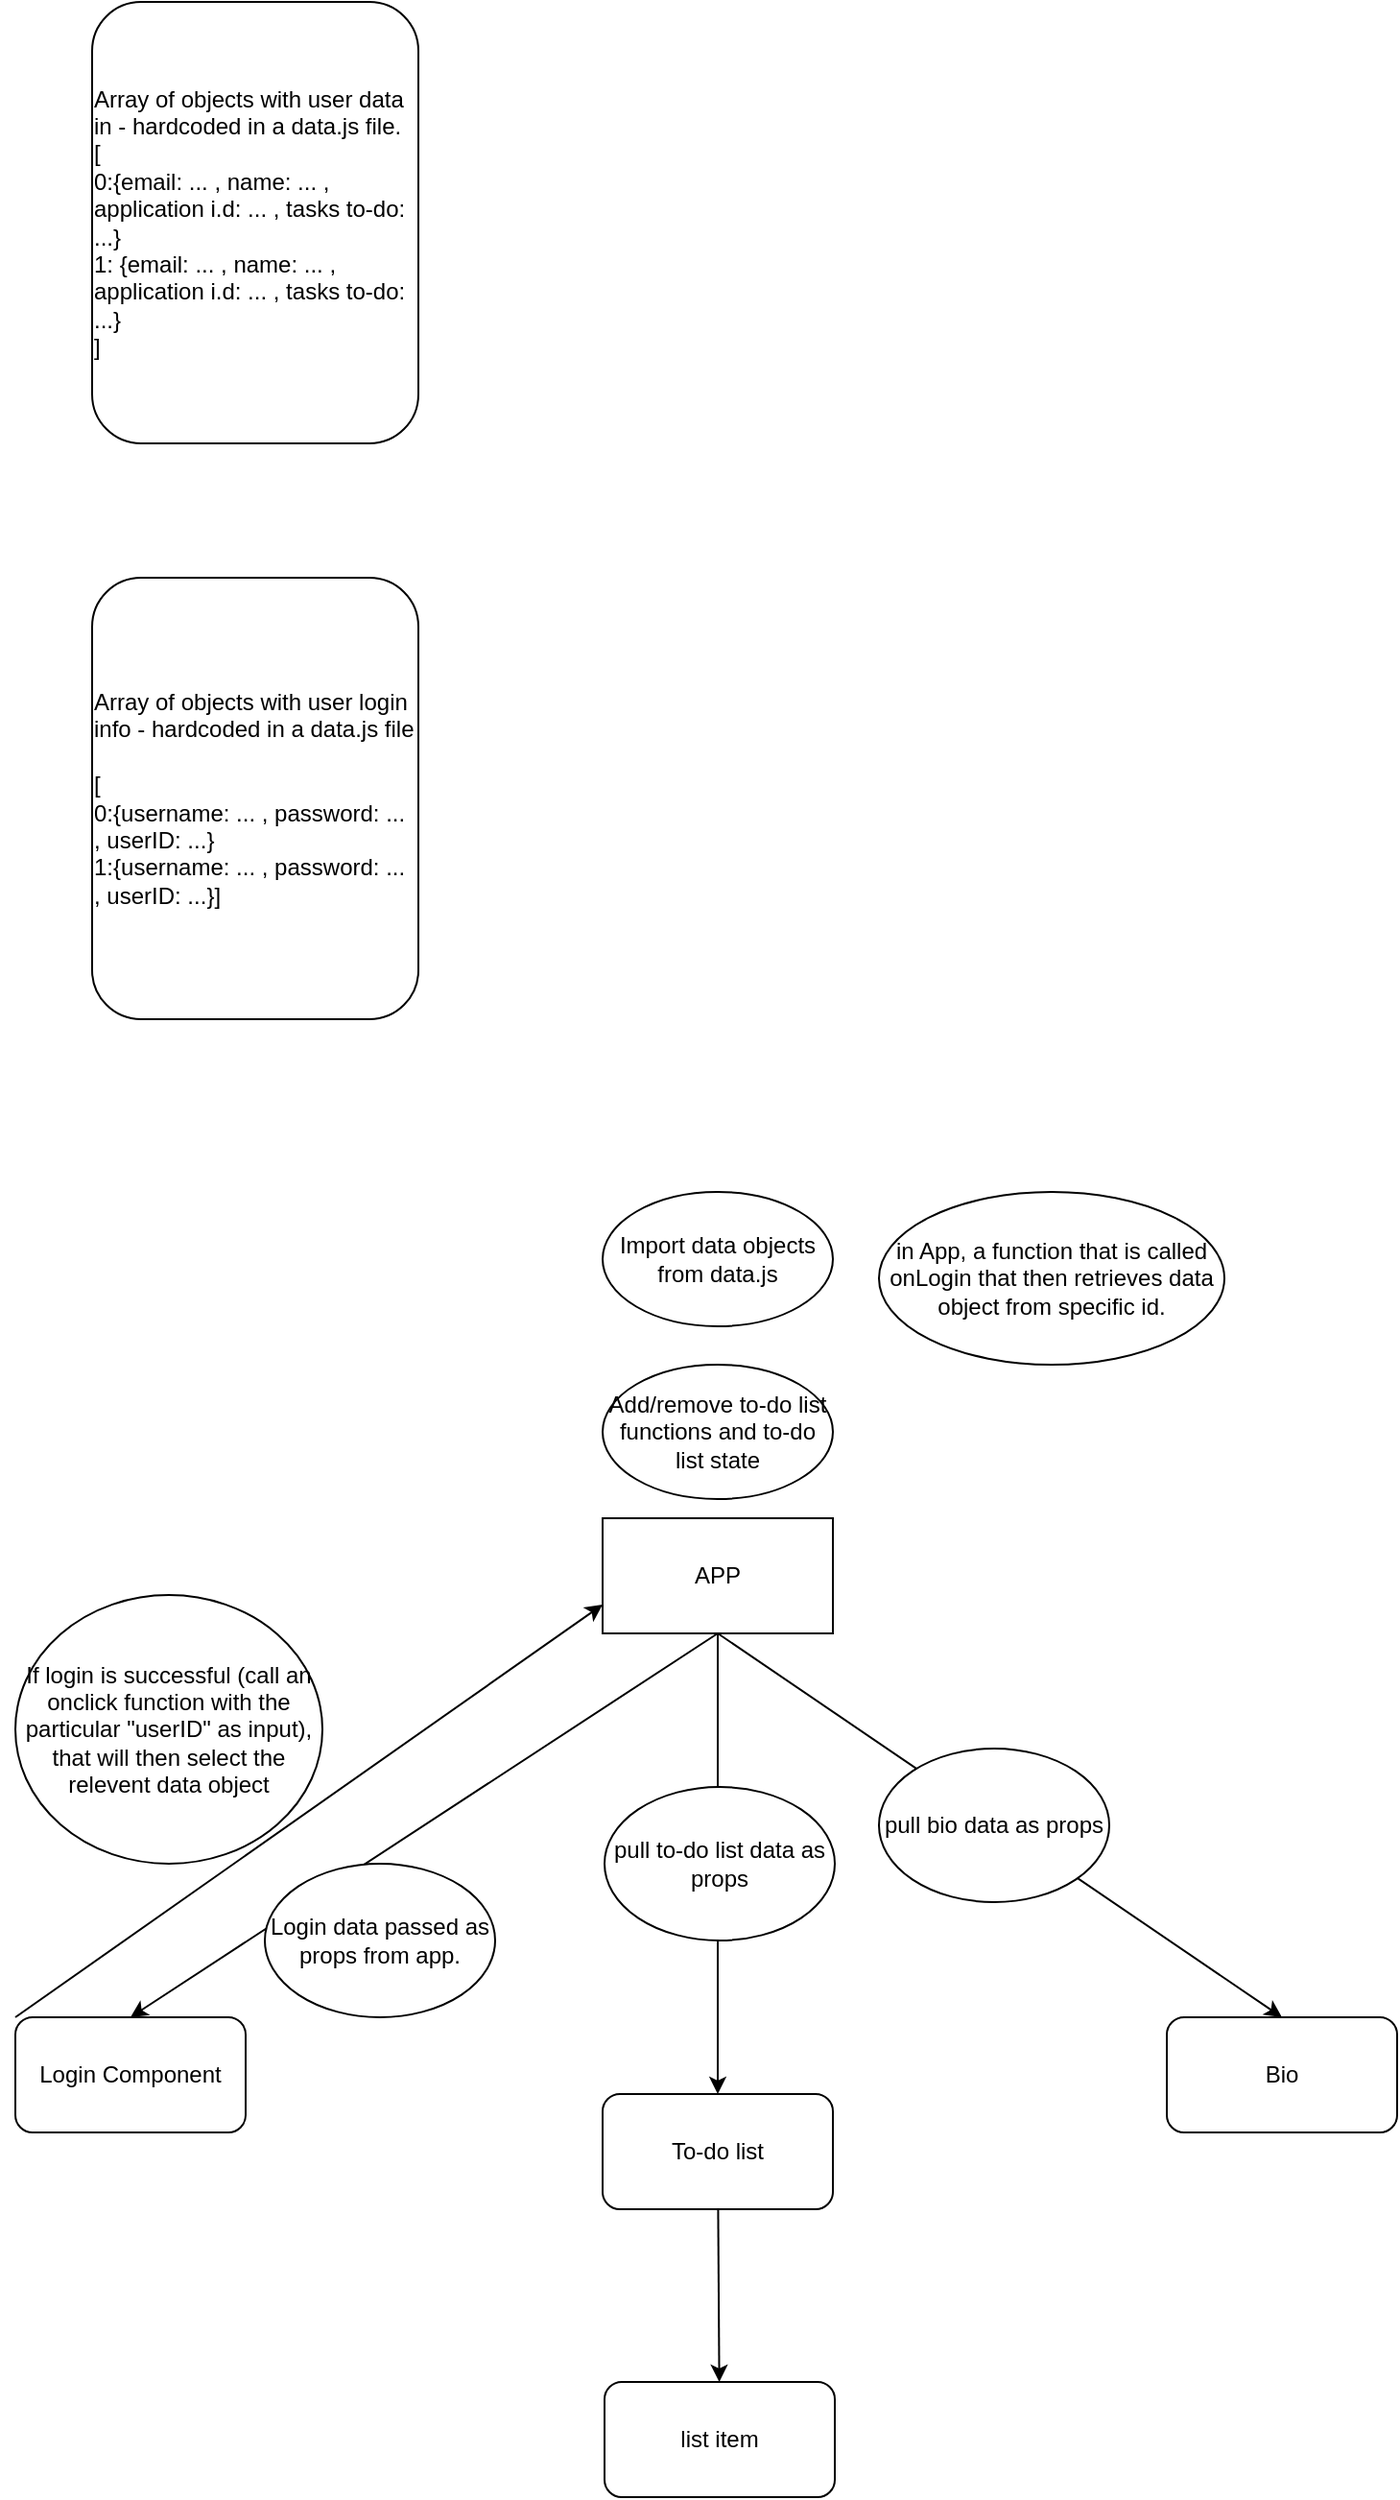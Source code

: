 <mxfile>
    <diagram id="-ic-HL-8TOg3OA7-1-rr" name="Page-1">
        <mxGraphModel dx="1939" dy="1888" grid="1" gridSize="10" guides="1" tooltips="1" connect="1" arrows="1" fold="1" page="1" pageScale="1" pageWidth="827" pageHeight="1169" math="0" shadow="0">
            <root>
                <mxCell id="0"/>
                <mxCell id="1" parent="0"/>
                <mxCell id="2" value="&lt;div style=&quot;text-align: left;&quot;&gt;&lt;span style=&quot;background-color: initial;&quot;&gt;Array of objects with user data in - hardcoded in a data.js file.&lt;/span&gt;&lt;/div&gt;&lt;div style=&quot;text-align: left;&quot;&gt;&lt;span style=&quot;background-color: initial;&quot;&gt;[&lt;/span&gt;&lt;/div&gt;&lt;div style=&quot;text-align: left;&quot;&gt;&lt;span style=&quot;background-color: initial;&quot;&gt;0:{email: ... , name: ... , application i.d: ... , tasks to-do: ...}&lt;/span&gt;&lt;/div&gt;&lt;div style=&quot;text-align: left;&quot;&gt;&lt;span style=&quot;background-color: initial;&quot;&gt;1:&amp;nbsp;&lt;/span&gt;&lt;span style=&quot;background-color: initial;&quot;&gt;{email: ... , name: ... , application i.d: ... , tasks to-do: ...}&lt;/span&gt;&lt;/div&gt;&lt;div style=&quot;text-align: left;&quot;&gt;&lt;span style=&quot;background-color: initial;&quot;&gt;]&lt;/span&gt;&lt;/div&gt;" style="rounded=1;whiteSpace=wrap;html=1;" vertex="1" parent="1">
                    <mxGeometry x="-740" y="-620" width="170" height="230" as="geometry"/>
                </mxCell>
                <mxCell id="3" value="APP" style="rounded=0;whiteSpace=wrap;html=1;" vertex="1" parent="1">
                    <mxGeometry x="-474" y="170" width="120" height="60" as="geometry"/>
                </mxCell>
                <mxCell id="4" value="" style="endArrow=classic;html=1;exitX=0.5;exitY=1;exitDx=0;exitDy=0;entryX=0.5;entryY=0;entryDx=0;entryDy=0;" edge="1" parent="1" source="3" target="10">
                    <mxGeometry width="50" height="50" relative="1" as="geometry">
                        <mxPoint x="-360" y="350" as="sourcePoint"/>
                        <mxPoint x="-300" y="300" as="targetPoint"/>
                    </mxGeometry>
                </mxCell>
                <mxCell id="7" value="Login Component" style="rounded=1;whiteSpace=wrap;html=1;" vertex="1" parent="1">
                    <mxGeometry x="-780" y="430" width="120" height="60" as="geometry"/>
                </mxCell>
                <mxCell id="8" value="" style="endArrow=classic;html=1;exitX=0.5;exitY=1;exitDx=0;exitDy=0;entryX=0.5;entryY=0;entryDx=0;entryDy=0;" edge="1" parent="1" source="3" target="7">
                    <mxGeometry width="50" height="50" relative="1" as="geometry">
                        <mxPoint x="-470" y="310" as="sourcePoint"/>
                        <mxPoint x="-420" y="260" as="targetPoint"/>
                    </mxGeometry>
                </mxCell>
                <mxCell id="9" value="Login data passed as props from app." style="ellipse;whiteSpace=wrap;html=1;" vertex="1" parent="1">
                    <mxGeometry x="-650" y="350" width="120" height="80" as="geometry"/>
                </mxCell>
                <mxCell id="14" style="edgeStyle=none;html=1;" edge="1" parent="1" source="10" target="12">
                    <mxGeometry relative="1" as="geometry"/>
                </mxCell>
                <mxCell id="10" value="To-do list" style="rounded=1;whiteSpace=wrap;html=1;" vertex="1" parent="1">
                    <mxGeometry x="-474" y="470" width="120" height="60" as="geometry"/>
                </mxCell>
                <mxCell id="12" value="list item" style="rounded=1;whiteSpace=wrap;html=1;" vertex="1" parent="1">
                    <mxGeometry x="-473" y="620" width="120" height="60" as="geometry"/>
                </mxCell>
                <mxCell id="15" value="Add/remove to-do list functions and to-do list state" style="ellipse;whiteSpace=wrap;html=1;" vertex="1" parent="1">
                    <mxGeometry x="-474" y="90" width="120" height="70" as="geometry"/>
                </mxCell>
                <mxCell id="16" value="Bio" style="rounded=1;whiteSpace=wrap;html=1;" vertex="1" parent="1">
                    <mxGeometry x="-180" y="430" width="120" height="60" as="geometry"/>
                </mxCell>
                <mxCell id="18" value="" style="endArrow=classic;html=1;exitX=0.5;exitY=1;exitDx=0;exitDy=0;entryX=0.5;entryY=0;entryDx=0;entryDy=0;" edge="1" parent="1" source="3" target="16">
                    <mxGeometry width="50" height="50" relative="1" as="geometry">
                        <mxPoint x="-340" y="290" as="sourcePoint"/>
                        <mxPoint x="-290" y="240" as="targetPoint"/>
                    </mxGeometry>
                </mxCell>
                <mxCell id="20" value="Import data objects from data.js" style="ellipse;whiteSpace=wrap;html=1;" vertex="1" parent="1">
                    <mxGeometry x="-474" width="120" height="70" as="geometry"/>
                </mxCell>
                <mxCell id="21" value="&lt;div style=&quot;text-align: left;&quot;&gt;&lt;span style=&quot;background-color: initial;&quot;&gt;Array of objects with user login info - hardcoded in a data.js file&lt;/span&gt;&lt;/div&gt;&lt;div style=&quot;text-align: left;&quot;&gt;&lt;br&gt;&lt;/div&gt;&lt;div style=&quot;text-align: left;&quot;&gt;&lt;span style=&quot;background-color: initial;&quot;&gt;[&lt;/span&gt;&lt;/div&gt;&lt;div style=&quot;text-align: left;&quot;&gt;&lt;span style=&quot;background-color: initial;&quot;&gt;0:{username: ... , password: ... , userID: ...&lt;/span&gt;&lt;span style=&quot;background-color: initial;&quot;&gt;}&lt;/span&gt;&lt;/div&gt;&lt;div style=&quot;text-align: left;&quot;&gt;&lt;span style=&quot;background-color: initial;&quot;&gt;1:&lt;/span&gt;&lt;span style=&quot;background-color: initial;&quot;&gt;{username: ... , password: ... , userID: ...&lt;/span&gt;&lt;span style=&quot;background-color: initial;&quot;&gt;}&lt;/span&gt;&lt;span style=&quot;background-color: initial;&quot;&gt;]&lt;/span&gt;&lt;/div&gt;" style="rounded=1;whiteSpace=wrap;html=1;" vertex="1" parent="1">
                    <mxGeometry x="-740" y="-320" width="170" height="230" as="geometry"/>
                </mxCell>
                <mxCell id="22" value="in App, a function that is called onLogin that then retrieves data object from specific id." style="ellipse;whiteSpace=wrap;html=1;" vertex="1" parent="1">
                    <mxGeometry x="-330" width="180" height="90" as="geometry"/>
                </mxCell>
                <mxCell id="24" value="pull to-do list data as props" style="ellipse;whiteSpace=wrap;html=1;" vertex="1" parent="1">
                    <mxGeometry x="-473" y="310" width="120" height="80" as="geometry"/>
                </mxCell>
                <mxCell id="25" value="" style="endArrow=classic;html=1;exitX=0;exitY=0;exitDx=0;exitDy=0;entryX=0;entryY=0.75;entryDx=0;entryDy=0;" edge="1" parent="1" source="7" target="3">
                    <mxGeometry width="50" height="50" relative="1" as="geometry">
                        <mxPoint x="-770" y="310" as="sourcePoint"/>
                        <mxPoint x="-530" y="190" as="targetPoint"/>
                    </mxGeometry>
                </mxCell>
                <mxCell id="26" value="If login is successful (call an onclick function with the particular &quot;userID&quot; as input), that will then select the relevent data object" style="ellipse;whiteSpace=wrap;html=1;" vertex="1" parent="1">
                    <mxGeometry x="-780" y="210" width="160" height="140" as="geometry"/>
                </mxCell>
                <mxCell id="27" value="pull bio data as props" style="ellipse;whiteSpace=wrap;html=1;" vertex="1" parent="1">
                    <mxGeometry x="-330" y="290" width="120" height="80" as="geometry"/>
                </mxCell>
            </root>
        </mxGraphModel>
    </diagram>
</mxfile>